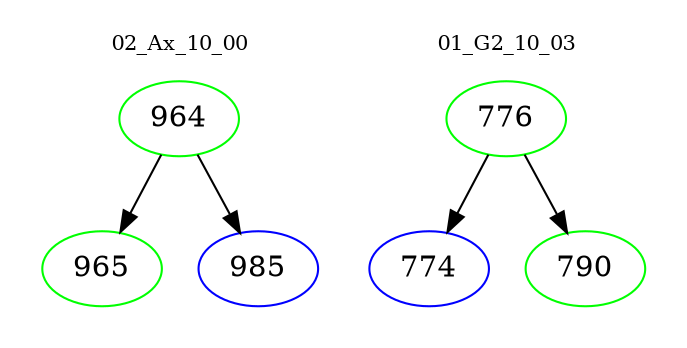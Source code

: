 digraph{
subgraph cluster_0 {
color = white
label = "02_Ax_10_00";
fontsize=10;
T0_964 [label="964", color="green"]
T0_964 -> T0_965 [color="black"]
T0_965 [label="965", color="green"]
T0_964 -> T0_985 [color="black"]
T0_985 [label="985", color="blue"]
}
subgraph cluster_1 {
color = white
label = "01_G2_10_03";
fontsize=10;
T1_776 [label="776", color="green"]
T1_776 -> T1_774 [color="black"]
T1_774 [label="774", color="blue"]
T1_776 -> T1_790 [color="black"]
T1_790 [label="790", color="green"]
}
}
